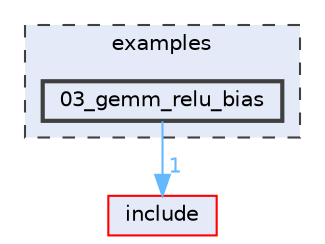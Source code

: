 digraph "examples/03_gemm_relu_bias"
{
 // LATEX_PDF_SIZE
  bgcolor="transparent";
  edge [fontname=Helvetica,fontsize=10,labelfontname=Helvetica,labelfontsize=10];
  node [fontname=Helvetica,fontsize=10,shape=box,height=0.2,width=0.4];
  compound=true
  subgraph clusterdir_d28a4824dc47e487b107a5db32ef43c4 {
    graph [ bgcolor="#e4eaf8", pencolor="grey25", label="examples", fontname=Helvetica,fontsize=10 style="filled,dashed", URL="dir_d28a4824dc47e487b107a5db32ef43c4.html",tooltip=""]
  dir_7c18b7cf5ea6144422c4b66b1a4ced35 [label="03_gemm_relu_bias", fillcolor="#e4eaf8", color="grey25", style="filled,bold", URL="dir_7c18b7cf5ea6144422c4b66b1a4ced35.html",tooltip=""];
  }
  dir_d44c64559bbebec7f509842c48db8b23 [label="include", fillcolor="#e4eaf8", color="red", style="filled", URL="dir_d44c64559bbebec7f509842c48db8b23.html",tooltip=""];
  dir_7c18b7cf5ea6144422c4b66b1a4ced35->dir_d44c64559bbebec7f509842c48db8b23 [headlabel="1", labeldistance=1.5 headhref="dir_000002_000033.html" color="steelblue1" fontcolor="steelblue1"];
}
